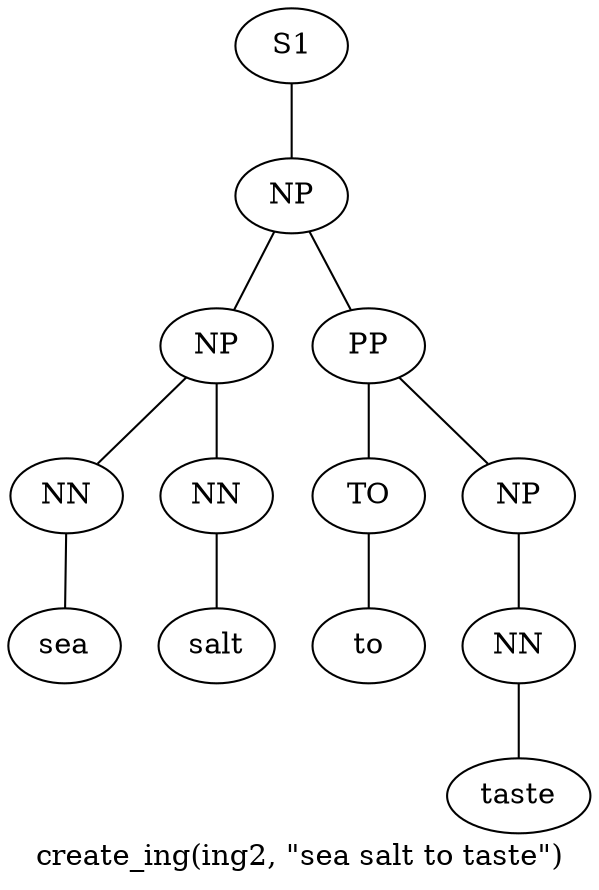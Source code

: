 graph SyntaxGraph {
	label = "create_ing(ing2, \"sea salt to taste\")";
	Node0 [label="S1"];
	Node1 [label="NP"];
	Node2 [label="NP"];
	Node3 [label="NN"];
	Node4 [label="sea"];
	Node5 [label="NN"];
	Node6 [label="salt"];
	Node7 [label="PP"];
	Node8 [label="TO"];
	Node9 [label="to"];
	Node10 [label="NP"];
	Node11 [label="NN"];
	Node12 [label="taste"];

	Node0 -- Node1;
	Node1 -- Node2;
	Node1 -- Node7;
	Node2 -- Node3;
	Node2 -- Node5;
	Node3 -- Node4;
	Node5 -- Node6;
	Node7 -- Node8;
	Node7 -- Node10;
	Node8 -- Node9;
	Node10 -- Node11;
	Node11 -- Node12;
}